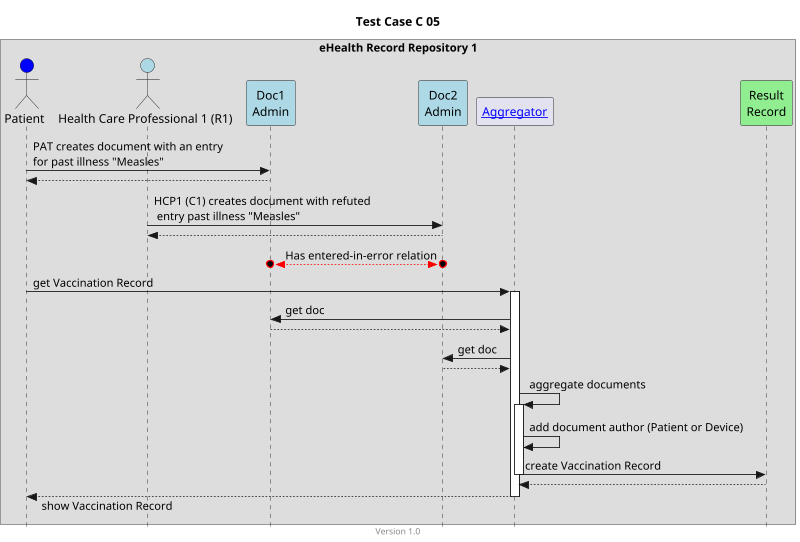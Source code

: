 @startuml
title Test Case C 05
footer Version 1.0
skinparam responseMessageBelowArrow true
skinparam style strictuml
scale max 800 width


box "eHealth Record Repository 1"
actor "Patient" as PAT #blue
actor "Health Care Professional 1 (R1)" as HCP1_C1 #lightblue
participant "Doc1\nAdmin" as Doc1 #lightblue
participant "Doc2\nAdmin" as Doc2 #lightblue
participant "[[aggregator.html Aggregator]]" as AGG
participant "Result\nRecord" as RES #lightgreen
end box

PAT -> Doc1: PAT creates document with an entry\nfor past illness "Measles"
PAT <-- Doc1

HCP1_C1 -> Doc2: HCP1 (C1) creates document with refuted\n entry past illness "Measles"
HCP1_C1 <-- Doc2

Doc2 o<-[#red]->o Doc1: Has entered-in-error relation

PAT -> AGG: get Vaccination Record
activate AGG

AGG -> Doc1: get doc
AGG <-- Doc1

AGG -> Doc2: get doc
AGG <-- Doc2
 
AGG -> AGG: aggregate documents 
activate AGG
AGG -> AGG: add document author (Patient or Device)
AGG -> RES: create Vaccination Record
deactivate AGG
AGG <-- RES

PAT <-- AGG: show Vaccination Record
deactivate AGG


@enduml
